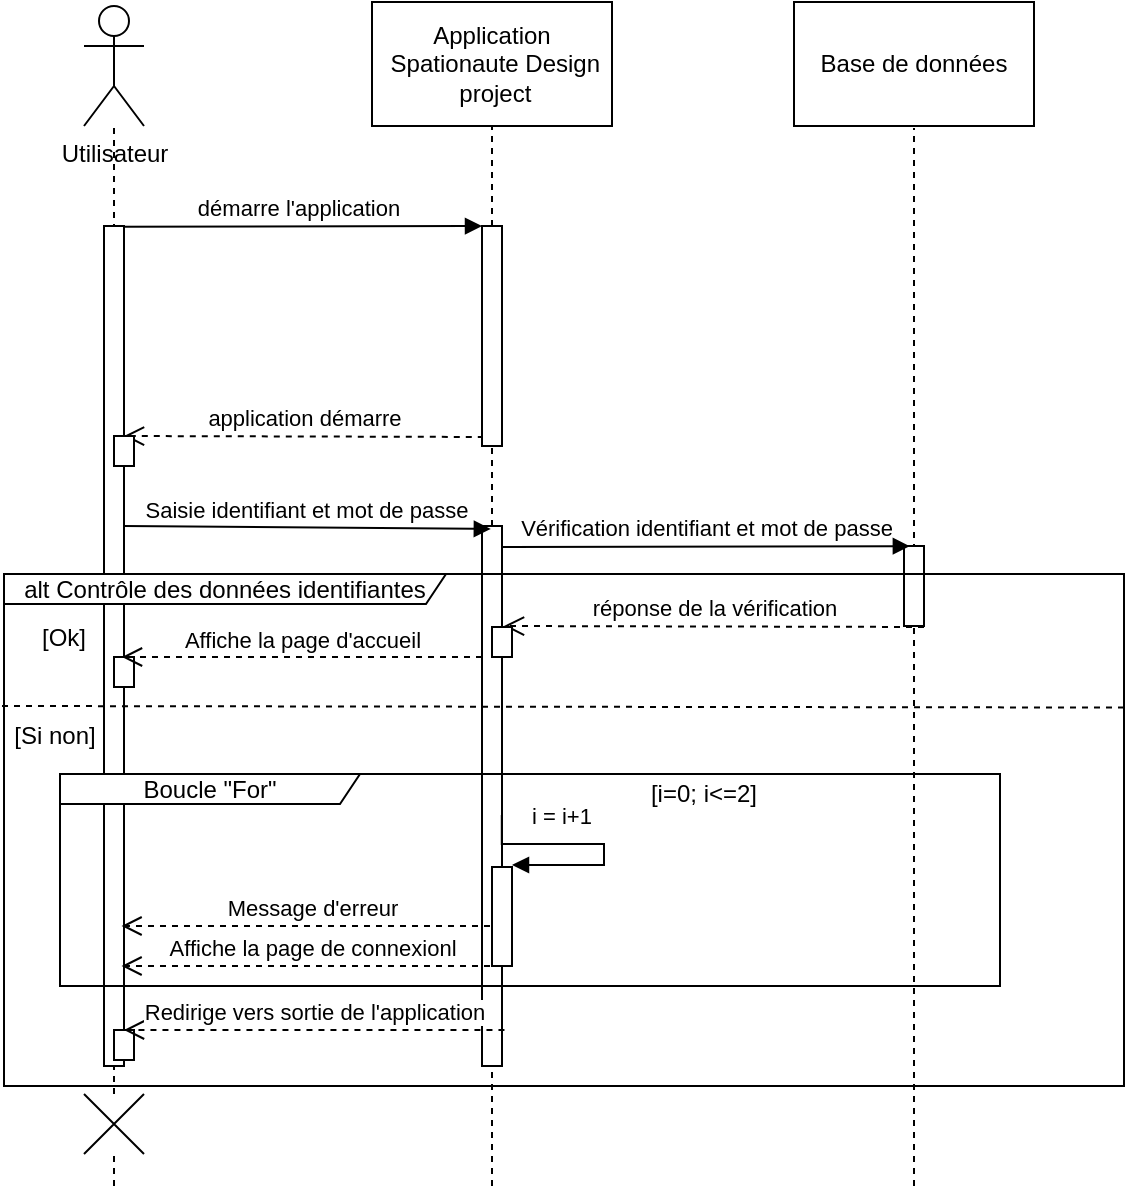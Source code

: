 <mxfile version="13.9.9" type="device"><diagram id="kQGamV4c0CgDJGVkRY4S" name="Page-1"><mxGraphModel dx="1346" dy="686" grid="1" gridSize="10" guides="1" tooltips="1" connect="1" arrows="1" fold="1" page="1" pageScale="1" pageWidth="827" pageHeight="1169" math="0" shadow="0"><root><mxCell id="0"/><mxCell id="1" parent="0"/><mxCell id="sXx7_-UpEKiqOGpKJlRN-60" value="" style="shape=umlDestroy;" vertex="1" parent="1"><mxGeometry x="150" y="674" width="30" height="30" as="geometry"/></mxCell><mxCell id="sXx7_-UpEKiqOGpKJlRN-1" value="Utilisateur" style="shape=umlActor;verticalLabelPosition=bottom;verticalAlign=top;html=1;" vertex="1" parent="1"><mxGeometry x="150" y="130" width="30" height="60" as="geometry"/></mxCell><mxCell id="sXx7_-UpEKiqOGpKJlRN-4" value="démarre l'application" style="html=1;verticalAlign=bottom;endArrow=block;entryX=0;entryY=0;exitX=0.558;exitY=0.001;exitDx=0;exitDy=0;exitPerimeter=0;" edge="1" target="sXx7_-UpEKiqOGpKJlRN-3" parent="1" source="sXx7_-UpEKiqOGpKJlRN-2"><mxGeometry relative="1" as="geometry"><mxPoint x="280" y="240" as="sourcePoint"/></mxGeometry></mxCell><mxCell id="sXx7_-UpEKiqOGpKJlRN-5" value="application démarre" style="html=1;verticalAlign=bottom;endArrow=open;dashed=1;endSize=8;exitX=0.09;exitY=0.959;exitDx=0;exitDy=0;exitPerimeter=0;entryX=0.5;entryY=0;entryDx=0;entryDy=0;entryPerimeter=0;" edge="1" source="sXx7_-UpEKiqOGpKJlRN-3" parent="1" target="sXx7_-UpEKiqOGpKJlRN-6"><mxGeometry relative="1" as="geometry"><mxPoint x="200" y="345" as="targetPoint"/></mxGeometry></mxCell><mxCell id="sXx7_-UpEKiqOGpKJlRN-7" value="" style="align=right;verticalAlign=top;spacingRight=2;" vertex="1" parent="1"><mxGeometry x="294" y="128" width="120" height="62" as="geometry"/></mxCell><mxCell id="sXx7_-UpEKiqOGpKJlRN-8" value="Application&lt;br&gt;&amp;nbsp;Spationaute Design&lt;br&gt;&amp;nbsp;project" style="text;html=1;strokeColor=none;fillColor=none;align=center;verticalAlign=middle;spacingLeft=4;spacingRight=4;overflow=hidden;rotatable=0;points=[[0,0.5],[1,0.5]];portConstraint=eastwest;resizeWidth=1;" vertex="1" parent="sXx7_-UpEKiqOGpKJlRN-7"><mxGeometry y="1" width="120" height="60" relative="1" as="geometry"><mxPoint y="-61" as="offset"/></mxGeometry></mxCell><mxCell id="sXx7_-UpEKiqOGpKJlRN-27" value="" style="endArrow=none;dashed=1;html=1;entryX=0.5;entryY=1;entryDx=0;entryDy=0;" edge="1" parent="1" source="sXx7_-UpEKiqOGpKJlRN-30" target="sXx7_-UpEKiqOGpKJlRN-7"><mxGeometry width="50" height="50" relative="1" as="geometry"><mxPoint x="354" y="580" as="sourcePoint"/><mxPoint x="350" y="300" as="targetPoint"/></mxGeometry></mxCell><mxCell id="sXx7_-UpEKiqOGpKJlRN-28" value="" style="endArrow=none;dashed=1;html=1;" edge="1" parent="1" source="sXx7_-UpEKiqOGpKJlRN-60" target="sXx7_-UpEKiqOGpKJlRN-1"><mxGeometry width="50" height="50" relative="1" as="geometry"><mxPoint x="165" y="720" as="sourcePoint"/><mxPoint x="165" y="200" as="targetPoint"/></mxGeometry></mxCell><mxCell id="sXx7_-UpEKiqOGpKJlRN-2" value="" style="html=1;points=[];perimeter=orthogonalPerimeter;" vertex="1" parent="1"><mxGeometry x="160" y="240" width="10" height="420" as="geometry"/></mxCell><mxCell id="sXx7_-UpEKiqOGpKJlRN-3" value="" style="html=1;points=[];perimeter=orthogonalPerimeter;" vertex="1" parent="1"><mxGeometry x="349" y="240" width="10" height="110" as="geometry"/></mxCell><mxCell id="sXx7_-UpEKiqOGpKJlRN-30" value="" style="html=1;points=[];perimeter=orthogonalPerimeter;" vertex="1" parent="1"><mxGeometry x="349" y="390" width="10" height="270" as="geometry"/></mxCell><mxCell id="sXx7_-UpEKiqOGpKJlRN-31" value="" style="endArrow=none;dashed=1;html=1;entryX=0.5;entryY=1;entryDx=0;entryDy=0;" edge="1" parent="1" target="sXx7_-UpEKiqOGpKJlRN-30"><mxGeometry width="50" height="50" relative="1" as="geometry"><mxPoint x="354" y="720" as="sourcePoint"/><mxPoint x="354" y="190" as="targetPoint"/></mxGeometry></mxCell><mxCell id="sXx7_-UpEKiqOGpKJlRN-32" value="Saisie identifiant et mot de passe" style="html=1;verticalAlign=bottom;endArrow=block;entryX=0;entryY=0;exitX=0.558;exitY=-0.005;exitDx=0;exitDy=0;exitPerimeter=0;" edge="1" parent="1"><mxGeometry relative="1" as="geometry"><mxPoint x="170.0" y="390.0" as="sourcePoint"/><mxPoint x="353.42" y="391.45" as="targetPoint"/></mxGeometry></mxCell><mxCell id="sXx7_-UpEKiqOGpKJlRN-6" value="" style="html=1;points=[];perimeter=orthogonalPerimeter;" vertex="1" parent="1"><mxGeometry x="165" y="345" width="10" height="15" as="geometry"/></mxCell><mxCell id="sXx7_-UpEKiqOGpKJlRN-34" value="" style="endArrow=none;dashed=1;html=1;entryX=0.5;entryY=1;entryDx=0;entryDy=0;" edge="1" parent="1"><mxGeometry width="50" height="50" relative="1" as="geometry"><mxPoint x="565" y="720" as="sourcePoint"/><mxPoint x="565" y="191" as="targetPoint"/></mxGeometry></mxCell><mxCell id="sXx7_-UpEKiqOGpKJlRN-35" value="" style="align=right;verticalAlign=top;spacingRight=2;" vertex="1" parent="1"><mxGeometry x="505" y="128" width="120" height="62" as="geometry"/></mxCell><mxCell id="sXx7_-UpEKiqOGpKJlRN-36" value="Base de données" style="text;html=1;strokeColor=none;fillColor=none;align=center;verticalAlign=middle;spacingLeft=4;spacingRight=4;overflow=hidden;rotatable=0;points=[[0,0.5],[1,0.5]];portConstraint=eastwest;resizeWidth=1;" vertex="1" parent="sXx7_-UpEKiqOGpKJlRN-35"><mxGeometry y="1" width="120" height="60" relative="1" as="geometry"><mxPoint y="-61" as="offset"/></mxGeometry></mxCell><mxCell id="sXx7_-UpEKiqOGpKJlRN-29" value="" style="html=1;points=[];perimeter=orthogonalPerimeter;" vertex="1" parent="1"><mxGeometry x="560" y="400" width="10" height="40" as="geometry"/></mxCell><mxCell id="sXx7_-UpEKiqOGpKJlRN-37" value="Vérification identifiant et mot de passe" style="html=1;verticalAlign=bottom;endArrow=block;exitX=0.558;exitY=-0.005;exitDx=0;exitDy=0;exitPerimeter=0;entryX=0.293;entryY=-0.016;entryDx=0;entryDy=0;entryPerimeter=0;" edge="1" parent="1"><mxGeometry relative="1" as="geometry"><mxPoint x="359" y="400.55" as="sourcePoint"/><mxPoint x="562.93" y="400.08" as="targetPoint"/></mxGeometry></mxCell><mxCell id="sXx7_-UpEKiqOGpKJlRN-38" value="" style="html=1;points=[];perimeter=orthogonalPerimeter;" vertex="1" parent="1"><mxGeometry x="165" y="455.5" width="10" height="15" as="geometry"/></mxCell><mxCell id="sXx7_-UpEKiqOGpKJlRN-39" value="réponse de la vérification" style="html=1;verticalAlign=bottom;endArrow=open;dashed=1;endSize=8;exitX=0.09;exitY=0.959;exitDx=0;exitDy=0;exitPerimeter=0;" edge="1" parent="1"><mxGeometry relative="1" as="geometry"><mxPoint x="360" y="440" as="targetPoint"/><mxPoint x="570.0" y="440.49" as="sourcePoint"/></mxGeometry></mxCell><mxCell id="sXx7_-UpEKiqOGpKJlRN-40" value="" style="html=1;points=[];perimeter=orthogonalPerimeter;" vertex="1" parent="1"><mxGeometry x="354" y="440.5" width="10" height="15" as="geometry"/></mxCell><mxCell id="sXx7_-UpEKiqOGpKJlRN-41" value="alt Contrôle des données identifiantes" style="shape=umlFrame;whiteSpace=wrap;html=1;width=221;height=15;" vertex="1" parent="1"><mxGeometry x="110" y="414" width="560" height="256" as="geometry"/></mxCell><mxCell id="sXx7_-UpEKiqOGpKJlRN-43" value="Affiche la page d'accueil" style="html=1;verticalAlign=bottom;endArrow=open;dashed=1;endSize=8;" edge="1" parent="1"><mxGeometry relative="1" as="geometry"><mxPoint x="169" y="455.5" as="targetPoint"/><mxPoint x="349" y="455.5" as="sourcePoint"/></mxGeometry></mxCell><mxCell id="sXx7_-UpEKiqOGpKJlRN-44" value="" style="endArrow=none;dashed=1;html=1;entryX=1.002;entryY=0.359;entryDx=0;entryDy=0;entryPerimeter=0;" edge="1" parent="1"><mxGeometry width="50" height="50" relative="1" as="geometry"><mxPoint x="109" y="480" as="sourcePoint"/><mxPoint x="672.12" y="480.774" as="targetPoint"/></mxGeometry></mxCell><mxCell id="sXx7_-UpEKiqOGpKJlRN-45" value="[Ok]" style="text;html=1;strokeColor=none;fillColor=none;align=center;verticalAlign=middle;whiteSpace=wrap;rounded=0;" vertex="1" parent="1"><mxGeometry x="120" y="435.5" width="40" height="20" as="geometry"/></mxCell><mxCell id="sXx7_-UpEKiqOGpKJlRN-46" value="[Si non]" style="text;html=1;strokeColor=none;fillColor=none;align=center;verticalAlign=middle;whiteSpace=wrap;rounded=0;" vertex="1" parent="1"><mxGeometry x="111" y="485" width="49" height="20" as="geometry"/></mxCell><mxCell id="sXx7_-UpEKiqOGpKJlRN-49" value="Boucle &quot;For&quot;" style="shape=umlFrame;whiteSpace=wrap;html=1;width=150;height=15;" vertex="1" parent="1"><mxGeometry x="138" y="514" width="470" height="106" as="geometry"/></mxCell><mxCell id="sXx7_-UpEKiqOGpKJlRN-51" value="Message d'erreur" style="html=1;verticalAlign=bottom;endArrow=open;dashed=1;endSize=8;exitX=0.525;exitY=1.002;exitDx=0;exitDy=0;exitPerimeter=0;entryX=0.066;entryY=0.62;entryDx=0;entryDy=0;entryPerimeter=0;" edge="1" parent="1"><mxGeometry relative="1" as="geometry"><mxPoint x="168.77" y="590" as="targetPoint"/><mxPoint x="359" y="590.042" as="sourcePoint"/></mxGeometry></mxCell><mxCell id="sXx7_-UpEKiqOGpKJlRN-53" value="[i=0; i&amp;lt;=2]" style="text;html=1;strokeColor=none;fillColor=none;align=center;verticalAlign=middle;whiteSpace=wrap;rounded=0;" vertex="1" parent="1"><mxGeometry x="370" y="514" width="180" height="20" as="geometry"/></mxCell><mxCell id="sXx7_-UpEKiqOGpKJlRN-55" value="" style="html=1;points=[];perimeter=orthogonalPerimeter;" vertex="1" parent="1"><mxGeometry x="354" y="560.5" width="10" height="49.5" as="geometry"/></mxCell><mxCell id="sXx7_-UpEKiqOGpKJlRN-56" value="i = i+1" style="edgeStyle=orthogonalEdgeStyle;html=1;align=left;spacingLeft=2;endArrow=block;rounded=0;entryX=1;entryY=0;exitX=0.47;exitY=0.215;exitDx=0;exitDy=0;exitPerimeter=0;" edge="1" parent="1"><mxGeometry x="-1" y="11" relative="1" as="geometry"><mxPoint x="358.9" y="534.5" as="sourcePoint"/><Array as="points"><mxPoint x="359" y="549"/><mxPoint x="410" y="549"/><mxPoint x="410" y="560"/></Array><mxPoint x="364" y="559.5" as="targetPoint"/><mxPoint as="offset"/></mxGeometry></mxCell><mxCell id="sXx7_-UpEKiqOGpKJlRN-57" value="Affiche la page de connexionl" style="html=1;verticalAlign=bottom;endArrow=open;dashed=1;endSize=8;exitX=0.525;exitY=1.002;exitDx=0;exitDy=0;exitPerimeter=0;entryX=0.066;entryY=0.62;entryDx=0;entryDy=0;entryPerimeter=0;" edge="1" parent="1"><mxGeometry relative="1" as="geometry"><mxPoint x="168.77" y="610" as="targetPoint"/><mxPoint x="359" y="610.042" as="sourcePoint"/></mxGeometry></mxCell><mxCell id="sXx7_-UpEKiqOGpKJlRN-58" value="" style="html=1;points=[];perimeter=orthogonalPerimeter;" vertex="1" parent="1"><mxGeometry x="165" y="642" width="10" height="15" as="geometry"/></mxCell><mxCell id="sXx7_-UpEKiqOGpKJlRN-59" value="Redirige vers sortie de l'application" style="html=1;verticalAlign=bottom;endArrow=open;dashed=1;endSize=8;exitX=0.525;exitY=1.002;exitDx=0;exitDy=0;exitPerimeter=0;entryX=0.066;entryY=0.62;entryDx=0;entryDy=0;entryPerimeter=0;" edge="1" parent="1"><mxGeometry relative="1" as="geometry"><mxPoint x="170.0" y="642" as="targetPoint"/><mxPoint x="360.23" y="642.042" as="sourcePoint"/></mxGeometry></mxCell><mxCell id="sXx7_-UpEKiqOGpKJlRN-61" value="" style="endArrow=none;dashed=1;html=1;" edge="1" parent="1" target="sXx7_-UpEKiqOGpKJlRN-60"><mxGeometry width="50" height="50" relative="1" as="geometry"><mxPoint x="165" y="720" as="sourcePoint"/><mxPoint x="165" y="190" as="targetPoint"/></mxGeometry></mxCell></root></mxGraphModel></diagram></mxfile>